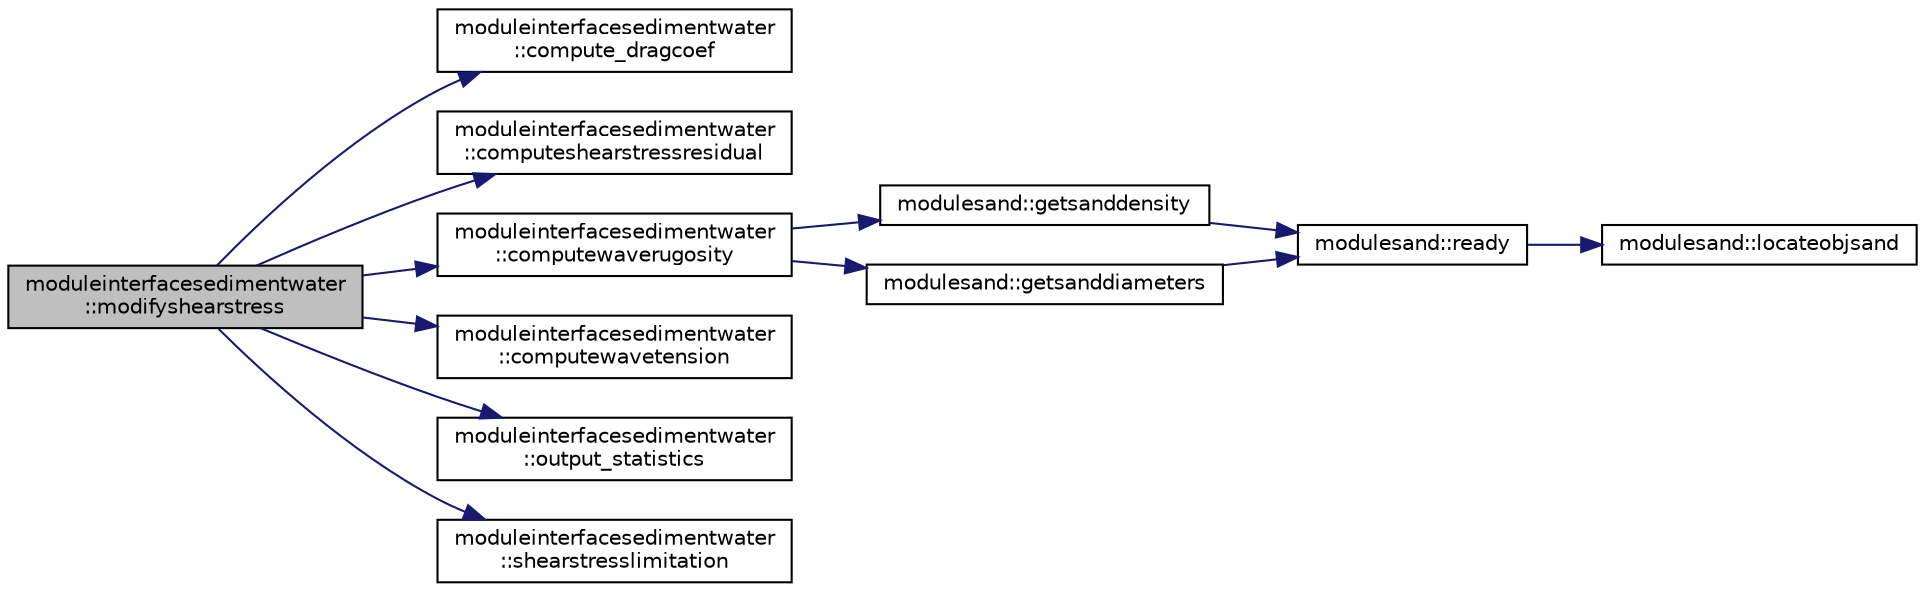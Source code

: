 digraph "moduleinterfacesedimentwater::modifyshearstress"
{
 // LATEX_PDF_SIZE
  edge [fontname="Helvetica",fontsize="10",labelfontname="Helvetica",labelfontsize="10"];
  node [fontname="Helvetica",fontsize="10",shape=record];
  rankdir="LR";
  Node1 [label="moduleinterfacesedimentwater\l::modifyshearstress",height=0.2,width=0.4,color="black", fillcolor="grey75", style="filled", fontcolor="black",tooltip=" "];
  Node1 -> Node2 [color="midnightblue",fontsize="10",style="solid",fontname="Helvetica"];
  Node2 [label="moduleinterfacesedimentwater\l::compute_dragcoef",height=0.2,width=0.4,color="black", fillcolor="white", style="filled",URL="$namespacemoduleinterfacesedimentwater.html#ab7293afe1dc4a5090663cd0d773d6e88",tooltip=" "];
  Node1 -> Node3 [color="midnightblue",fontsize="10",style="solid",fontname="Helvetica"];
  Node3 [label="moduleinterfacesedimentwater\l::computeshearstressresidual",height=0.2,width=0.4,color="black", fillcolor="white", style="filled",URL="$namespacemoduleinterfacesedimentwater.html#a7e7ad66b17b9bdc51fe5e223880f8796",tooltip=" "];
  Node1 -> Node4 [color="midnightblue",fontsize="10",style="solid",fontname="Helvetica"];
  Node4 [label="moduleinterfacesedimentwater\l::computewaverugosity",height=0.2,width=0.4,color="black", fillcolor="white", style="filled",URL="$namespacemoduleinterfacesedimentwater.html#a25379264e67d8f64f1b5eb254353c22f",tooltip=" "];
  Node4 -> Node5 [color="midnightblue",fontsize="10",style="solid",fontname="Helvetica"];
  Node5 [label="modulesand::getsanddensity",height=0.2,width=0.4,color="black", fillcolor="white", style="filled",URL="$namespacemodulesand.html#a4e0db1b5661a069c0d842ef833c61439",tooltip=" "];
  Node5 -> Node6 [color="midnightblue",fontsize="10",style="solid",fontname="Helvetica"];
  Node6 [label="modulesand::ready",height=0.2,width=0.4,color="black", fillcolor="white", style="filled",URL="$namespacemodulesand.html#a663024ee5ee19e5c00cce90c271934ea",tooltip=" "];
  Node6 -> Node7 [color="midnightblue",fontsize="10",style="solid",fontname="Helvetica"];
  Node7 [label="modulesand::locateobjsand",height=0.2,width=0.4,color="black", fillcolor="white", style="filled",URL="$namespacemodulesand.html#a1cc021f53fc9b3dfb942f3a272588046",tooltip=" "];
  Node4 -> Node8 [color="midnightblue",fontsize="10",style="solid",fontname="Helvetica"];
  Node8 [label="modulesand::getsanddiameters",height=0.2,width=0.4,color="black", fillcolor="white", style="filled",URL="$namespacemodulesand.html#a622d6481ea9786885f9078db350e31ca",tooltip=" "];
  Node8 -> Node6 [color="midnightblue",fontsize="10",style="solid",fontname="Helvetica"];
  Node1 -> Node9 [color="midnightblue",fontsize="10",style="solid",fontname="Helvetica"];
  Node9 [label="moduleinterfacesedimentwater\l::computewavetension",height=0.2,width=0.4,color="black", fillcolor="white", style="filled",URL="$namespacemoduleinterfacesedimentwater.html#a8334efc0d8743e6adfd52831e97bb260",tooltip=" "];
  Node1 -> Node10 [color="midnightblue",fontsize="10",style="solid",fontname="Helvetica"];
  Node10 [label="moduleinterfacesedimentwater\l::output_statistics",height=0.2,width=0.4,color="black", fillcolor="white", style="filled",URL="$namespacemoduleinterfacesedimentwater.html#aa57d7b6cd225347d61e24202cb55d26b",tooltip=" "];
  Node1 -> Node11 [color="midnightblue",fontsize="10",style="solid",fontname="Helvetica"];
  Node11 [label="moduleinterfacesedimentwater\l::shearstresslimitation",height=0.2,width=0.4,color="black", fillcolor="white", style="filled",URL="$namespacemoduleinterfacesedimentwater.html#ab99914cb84ad28c9ff3848ff2f65536b",tooltip=" "];
}
